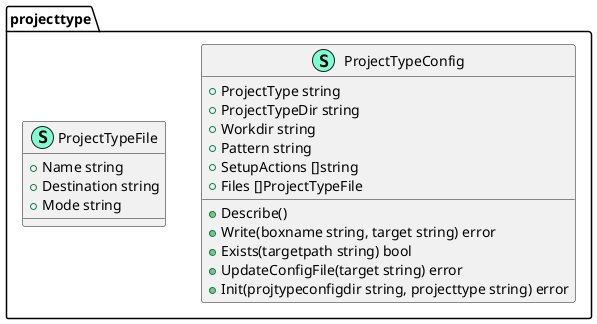 @startuml
namespace projecttype {
    class ProjectTypeConfig << (S,Aquamarine) >> {
        + ProjectType string
        + ProjectTypeDir string
        + Workdir string
        + Pattern string
        + SetupActions []string
        + Files []ProjectTypeFile

        + Describe() 
        + Write(boxname string, target string) error
        + Exists(targetpath string) bool
        + UpdateConfigFile(target string) error
        + Init(projtypeconfigdir string, projecttype string) error

    }
    class ProjectTypeFile << (S,Aquamarine) >> {
        + Name string
        + Destination string
        + Mode string

    }
}


@enduml
